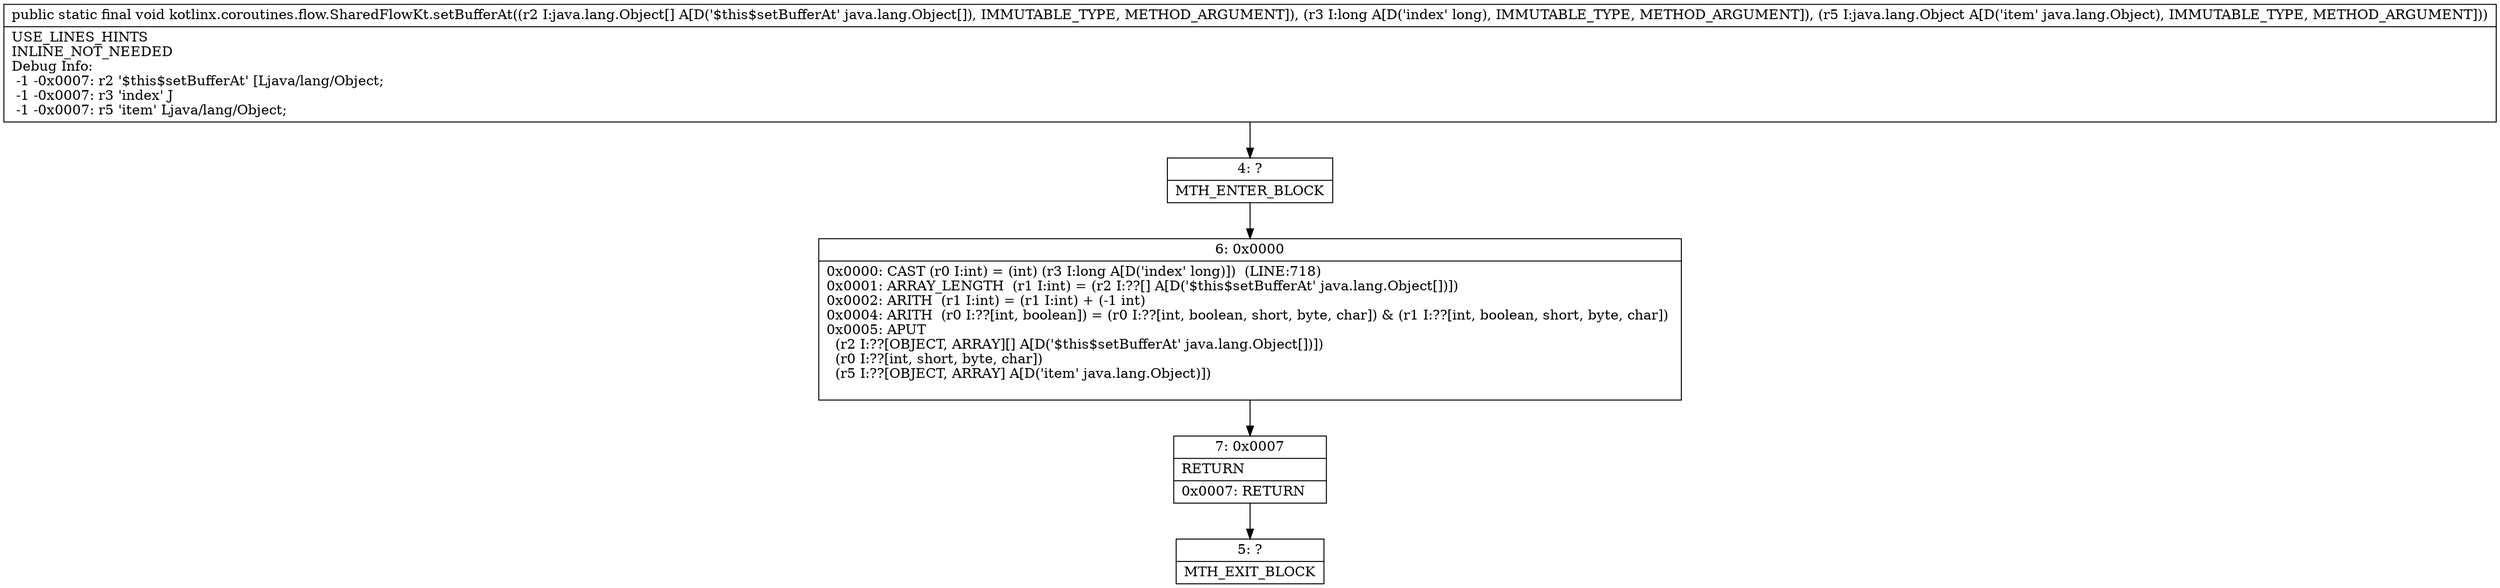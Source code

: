 digraph "CFG forkotlinx.coroutines.flow.SharedFlowKt.setBufferAt([Ljava\/lang\/Object;JLjava\/lang\/Object;)V" {
Node_4 [shape=record,label="{4\:\ ?|MTH_ENTER_BLOCK\l}"];
Node_6 [shape=record,label="{6\:\ 0x0000|0x0000: CAST (r0 I:int) = (int) (r3 I:long A[D('index' long)])  (LINE:718)\l0x0001: ARRAY_LENGTH  (r1 I:int) = (r2 I:??[] A[D('$this$setBufferAt' java.lang.Object[])]) \l0x0002: ARITH  (r1 I:int) = (r1 I:int) + (\-1 int) \l0x0004: ARITH  (r0 I:??[int, boolean]) = (r0 I:??[int, boolean, short, byte, char]) & (r1 I:??[int, boolean, short, byte, char]) \l0x0005: APUT  \l  (r2 I:??[OBJECT, ARRAY][] A[D('$this$setBufferAt' java.lang.Object[])])\l  (r0 I:??[int, short, byte, char])\l  (r5 I:??[OBJECT, ARRAY] A[D('item' java.lang.Object)])\l \l}"];
Node_7 [shape=record,label="{7\:\ 0x0007|RETURN\l|0x0007: RETURN   \l}"];
Node_5 [shape=record,label="{5\:\ ?|MTH_EXIT_BLOCK\l}"];
MethodNode[shape=record,label="{public static final void kotlinx.coroutines.flow.SharedFlowKt.setBufferAt((r2 I:java.lang.Object[] A[D('$this$setBufferAt' java.lang.Object[]), IMMUTABLE_TYPE, METHOD_ARGUMENT]), (r3 I:long A[D('index' long), IMMUTABLE_TYPE, METHOD_ARGUMENT]), (r5 I:java.lang.Object A[D('item' java.lang.Object), IMMUTABLE_TYPE, METHOD_ARGUMENT]))  | USE_LINES_HINTS\lINLINE_NOT_NEEDED\lDebug Info:\l  \-1 \-0x0007: r2 '$this$setBufferAt' [Ljava\/lang\/Object;\l  \-1 \-0x0007: r3 'index' J\l  \-1 \-0x0007: r5 'item' Ljava\/lang\/Object;\l}"];
MethodNode -> Node_4;Node_4 -> Node_6;
Node_6 -> Node_7;
Node_7 -> Node_5;
}

